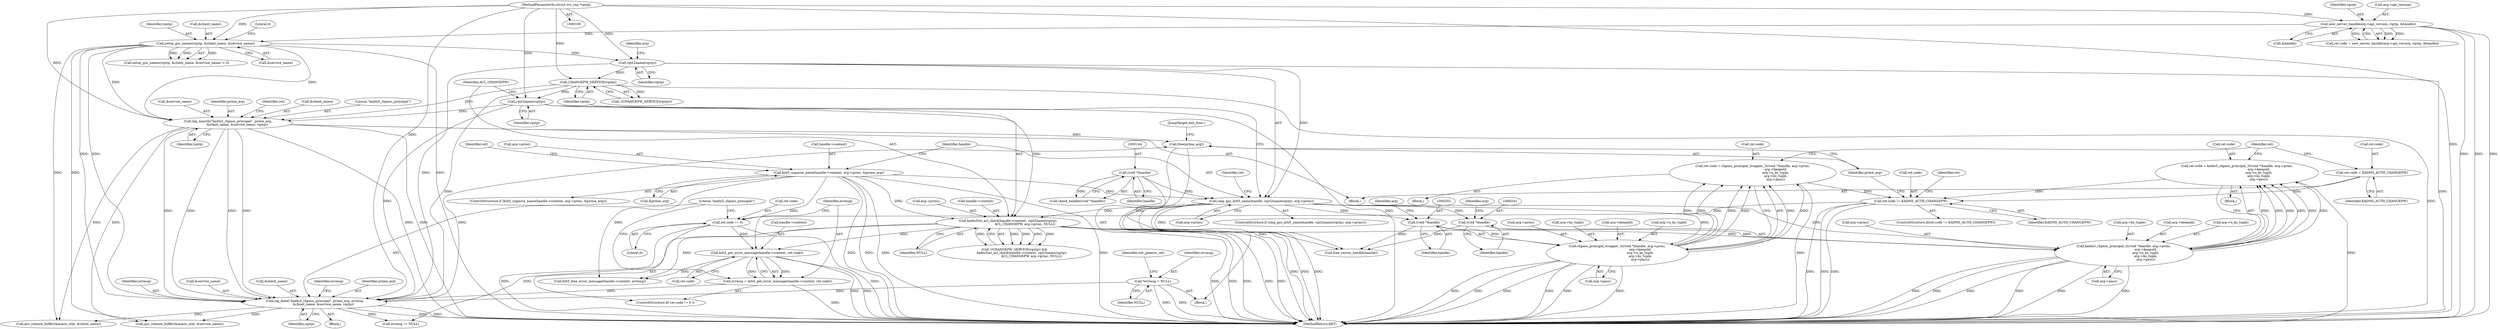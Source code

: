 digraph "0_krb5_83ed75feba32e46f736fcce0d96a0445f29b96c2@API" {
"1000315" [label="(Call,free(prime_arg))"];
"1000297" [label="(Call,log_done(\"kadm5_chpass_principal\", prime_arg, errmsg,\n                 &client_name, &service_name, rqstp))"];
"1000262" [label="(Call,log_unauth(\"kadm5_chpass_principal\", prime_arg,\n                   &client_name, &service_name, rqstp))"];
"1000156" [label="(Call,setup_gss_names(rqstp, &client_name, &service_name))"];
"1000129" [label="(Call,new_server_handle(arg->api_version, rqstp, &handle))"];
"1000102" [label="(MethodParameterIn,struct svc_req *rqstp)"];
"1000229" [label="(Call,rqst2name(rqstp))"];
"1000223" [label="(Call,CHANGEPW_SERVICE(rqstp))"];
"1000190" [label="(Call,rqst2name(rqstp))"];
"1000288" [label="(Call,errmsg = krb5_get_error_message(handle->context, ret.code))"];
"1000290" [label="(Call,krb5_get_error_message(handle->context, ret.code))"];
"1000171" [label="(Call,krb5_unparse_name(handle->context, arg->princ, &prime_arg))"];
"1000225" [label="(Call,kadm5int_acl_check(handle->context, rqst2name(rqstp),\n                                  ACL_CHANGEPW, arg->princ, NULL))"];
"1000188" [label="(Call,cmp_gss_krb5_name(handle, rqst2name(rqstp), arg->princ))"];
"1000143" [label="(Call,(void *)handle)"];
"1000283" [label="(Call,ret.code != 0)"];
"1000276" [label="(Call,ret.code != KADM5_AUTH_CHANGEPW)"];
"1000237" [label="(Call,ret.code = kadm5_chpass_principal_3((void *)handle, arg->princ,\n                                            arg->keepold,\n                                            arg->n_ks_tuple,\n                                            arg->ks_tuple,\n                                            arg->pass))"];
"1000241" [label="(Call,kadm5_chpass_principal_3((void *)handle, arg->princ,\n                                            arg->keepold,\n                                            arg->n_ks_tuple,\n                                            arg->ks_tuple,\n                                            arg->pass))"];
"1000242" [label="(Call,(void *)handle)"];
"1000196" [label="(Call,ret.code = chpass_principal_wrapper_3((void *)handle, arg->princ,\n                                              arg->keepold,\n                                              arg->n_ks_tuple,\n                                              arg->ks_tuple,\n                                              arg->pass))"];
"1000200" [label="(Call,chpass_principal_wrapper_3((void *)handle, arg->princ,\n                                              arg->keepold,\n                                              arg->n_ks_tuple,\n                                              arg->ks_tuple,\n                                              arg->pass))"];
"1000201" [label="(Call,(void *)handle)"];
"1000270" [label="(Call,ret.code = KADM5_AUTH_CHANGEPW)"];
"1000117" [label="(Call,*errmsg = NULL)"];
"1000224" [label="(Identifier,rqstp)"];
"1000133" [label="(Identifier,rqstp)"];
"1000283" [label="(Call,ret.code != 0)"];
"1000204" [label="(Call,arg->princ)"];
"1000241" [label="(Call,kadm5_chpass_principal_3((void *)handle, arg->princ,\n                                            arg->keepold,\n                                            arg->n_ks_tuple,\n                                            arg->ks_tuple,\n                                            arg->pass))"];
"1000226" [label="(Call,handle->context)"];
"1000275" [label="(ControlStructure,if(ret.code != KADM5_AUTH_CHANGEPW))"];
"1000277" [label="(Call,ret.code)"];
"1000134" [label="(Call,&handle)"];
"1000118" [label="(Identifier,errmsg)"];
"1000203" [label="(Identifier,handle)"];
"1000264" [label="(Identifier,prime_arg)"];
"1000257" [label="(Call,arg->pass)"];
"1000187" [label="(ControlStructure,if (cmp_gss_krb5_name(handle, rqst2name(rqstp), arg->princ)))"];
"1000272" [label="(Identifier,ret)"];
"1000129" [label="(Call,new_server_handle(arg->api_version, rqstp, &handle))"];
"1000183" [label="(Identifier,ret)"];
"1000201" [label="(Call,(void *)handle)"];
"1000213" [label="(Call,arg->ks_tuple)"];
"1000301" [label="(Call,&client_name)"];
"1000175" [label="(Call,arg->princ)"];
"1000298" [label="(Literal,\"kadm5_chpass_principal\")"];
"1000297" [label="(Call,log_done(\"kadm5_chpass_principal\", prime_arg, errmsg,\n                 &client_name, &service_name, rqstp))"];
"1000225" [label="(Call,kadm5int_acl_check(handle->context, rqst2name(rqstp),\n                                  ACL_CHANGEPW, arg->princ, NULL))"];
"1000308" [label="(Identifier,errmsg)"];
"1000188" [label="(Call,cmp_gss_krb5_name(handle, rqst2name(rqstp), arg->princ))"];
"1000172" [label="(Call,handle->context)"];
"1000246" [label="(Identifier,arg)"];
"1000316" [label="(Identifier,prime_arg)"];
"1000222" [label="(Call,!(CHANGEPW_SERVICE(rqstp)))"];
"1000270" [label="(Call,ret.code = KADM5_AUTH_CHANGEPW)"];
"1000299" [label="(Identifier,prime_arg)"];
"1000265" [label="(Call,&client_name)"];
"1000333" [label="(MethodReturn,RET)"];
"1000119" [label="(Identifier,NULL)"];
"1000230" [label="(Identifier,rqstp)"];
"1000191" [label="(Identifier,rqstp)"];
"1000261" [label="(Block,)"];
"1000198" [label="(Identifier,ret)"];
"1000162" [label="(Literal,0)"];
"1000157" [label="(Identifier,rqstp)"];
"1000229" [label="(Call,rqst2name(rqstp))"];
"1000117" [label="(Call,*errmsg = NULL)"];
"1000189" [label="(Identifier,handle)"];
"1000235" [label="(Identifier,NULL)"];
"1000323" [label="(Call,gss_release_buffer(&minor_stat, &service_name))"];
"1000284" [label="(Call,ret.code)"];
"1000242" [label="(Call,(void *)handle)"];
"1000245" [label="(Call,arg->princ)"];
"1000282" [label="(ControlStructure,if( ret.code != 0 ))"];
"1000102" [label="(MethodParameterIn,struct svc_req *rqstp)"];
"1000300" [label="(Identifier,errmsg)"];
"1000303" [label="(Call,&service_name)"];
"1000287" [label="(Literal,0)"];
"1000232" [label="(Call,arg->princ)"];
"1000305" [label="(Identifier,rqstp)"];
"1000216" [label="(Call,arg->pass)"];
"1000263" [label="(Literal,\"kadm5_chpass_principal\")"];
"1000143" [label="(Call,(void *)handle)"];
"1000190" [label="(Call,rqst2name(rqstp))"];
"1000267" [label="(Call,&service_name)"];
"1000254" [label="(Call,arg->ks_tuple)"];
"1000285" [label="(Identifier,ret)"];
"1000291" [label="(Call,handle->context)"];
"1000200" [label="(Call,chpass_principal_wrapper_3((void *)handle, arg->princ,\n                                              arg->keepold,\n                                              arg->n_ks_tuple,\n                                              arg->ks_tuple,\n                                              arg->pass))"];
"1000195" [label="(Block,)"];
"1000155" [label="(Call,setup_gss_names(rqstp, &client_name, &service_name) < 0)"];
"1000142" [label="(Call,check_handle((void *)handle))"];
"1000269" [label="(Identifier,rqstp)"];
"1000315" [label="(Call,free(prime_arg))"];
"1000197" [label="(Call,ret.code)"];
"1000248" [label="(Call,arg->keepold)"];
"1000318" [label="(Call,gss_release_buffer(&minor_stat, &client_name))"];
"1000244" [label="(Identifier,handle)"];
"1000170" [label="(ControlStructure,if (krb5_unparse_name(handle->context, arg->princ, &prime_arg)))"];
"1000290" [label="(Call,krb5_get_error_message(handle->context, ret.code))"];
"1000121" [label="(Identifier,xdr_generic_ret)"];
"1000158" [label="(Call,&client_name)"];
"1000196" [label="(Call,ret.code = chpass_principal_wrapper_3((void *)handle, arg->princ,\n                                              arg->keepold,\n                                              arg->n_ks_tuple,\n                                              arg->ks_tuple,\n                                              arg->pass))"];
"1000271" [label="(Call,ret.code)"];
"1000238" [label="(Call,ret.code)"];
"1000223" [label="(Call,CHANGEPW_SERVICE(rqstp))"];
"1000193" [label="(Identifier,arg)"];
"1000276" [label="(Call,ret.code != KADM5_AUTH_CHANGEPW)"];
"1000207" [label="(Call,arg->keepold)"];
"1000262" [label="(Call,log_unauth(\"kadm5_chpass_principal\", prime_arg,\n                   &client_name, &service_name, rqstp))"];
"1000294" [label="(Call,ret.code)"];
"1000288" [label="(Call,errmsg = krb5_get_error_message(handle->context, ret.code))"];
"1000192" [label="(Call,arg->princ)"];
"1000289" [label="(Identifier,errmsg)"];
"1000156" [label="(Call,setup_gss_names(rqstp, &client_name, &service_name))"];
"1000280" [label="(Identifier,KADM5_AUTH_CHANGEPW)"];
"1000210" [label="(Call,arg->n_ks_tuple)"];
"1000125" [label="(Call,ret.code = new_server_handle(arg->api_version, rqstp, &handle))"];
"1000251" [label="(Call,arg->n_ks_tuple)"];
"1000145" [label="(Identifier,handle)"];
"1000171" [label="(Call,krb5_unparse_name(handle->context, arg->princ, &prime_arg))"];
"1000178" [label="(Call,&prime_arg)"];
"1000130" [label="(Call,arg->api_version)"];
"1000281" [label="(Block,)"];
"1000205" [label="(Identifier,arg)"];
"1000236" [label="(Block,)"];
"1000328" [label="(Call,free_server_handle(handle))"];
"1000103" [label="(Block,)"];
"1000231" [label="(Identifier,ACL_CHANGEPW)"];
"1000221" [label="(Call,!(CHANGEPW_SERVICE(rqstp)) &&\n               kadm5int_acl_check(handle->context, rqst2name(rqstp),\n                                  ACL_CHANGEPW, arg->princ, NULL))"];
"1000237" [label="(Call,ret.code = kadm5_chpass_principal_3((void *)handle, arg->princ,\n                                            arg->keepold,\n                                            arg->n_ks_tuple,\n                                            arg->ks_tuple,\n                                            arg->pass))"];
"1000317" [label="(JumpTarget,exit_func:)"];
"1000278" [label="(Identifier,ret)"];
"1000307" [label="(Call,errmsg != NULL)"];
"1000160" [label="(Call,&service_name)"];
"1000274" [label="(Identifier,KADM5_AUTH_CHANGEPW)"];
"1000310" [label="(Call,krb5_free_error_message(handle->context, errmsg))"];
"1000315" -> "1000103"  [label="AST: "];
"1000315" -> "1000316"  [label="CFG: "];
"1000316" -> "1000315"  [label="AST: "];
"1000317" -> "1000315"  [label="CFG: "];
"1000315" -> "1000333"  [label="DDG: "];
"1000297" -> "1000315"  [label="DDG: "];
"1000262" -> "1000315"  [label="DDG: "];
"1000297" -> "1000281"  [label="AST: "];
"1000297" -> "1000305"  [label="CFG: "];
"1000298" -> "1000297"  [label="AST: "];
"1000299" -> "1000297"  [label="AST: "];
"1000300" -> "1000297"  [label="AST: "];
"1000301" -> "1000297"  [label="AST: "];
"1000303" -> "1000297"  [label="AST: "];
"1000305" -> "1000297"  [label="AST: "];
"1000308" -> "1000297"  [label="CFG: "];
"1000297" -> "1000333"  [label="DDG: "];
"1000297" -> "1000333"  [label="DDG: "];
"1000262" -> "1000297"  [label="DDG: "];
"1000262" -> "1000297"  [label="DDG: "];
"1000262" -> "1000297"  [label="DDG: "];
"1000262" -> "1000297"  [label="DDG: "];
"1000288" -> "1000297"  [label="DDG: "];
"1000117" -> "1000297"  [label="DDG: "];
"1000156" -> "1000297"  [label="DDG: "];
"1000156" -> "1000297"  [label="DDG: "];
"1000190" -> "1000297"  [label="DDG: "];
"1000229" -> "1000297"  [label="DDG: "];
"1000223" -> "1000297"  [label="DDG: "];
"1000102" -> "1000297"  [label="DDG: "];
"1000297" -> "1000307"  [label="DDG: "];
"1000297" -> "1000318"  [label="DDG: "];
"1000297" -> "1000323"  [label="DDG: "];
"1000262" -> "1000261"  [label="AST: "];
"1000262" -> "1000269"  [label="CFG: "];
"1000263" -> "1000262"  [label="AST: "];
"1000264" -> "1000262"  [label="AST: "];
"1000265" -> "1000262"  [label="AST: "];
"1000267" -> "1000262"  [label="AST: "];
"1000269" -> "1000262"  [label="AST: "];
"1000272" -> "1000262"  [label="CFG: "];
"1000262" -> "1000333"  [label="DDG: "];
"1000262" -> "1000333"  [label="DDG: "];
"1000156" -> "1000262"  [label="DDG: "];
"1000156" -> "1000262"  [label="DDG: "];
"1000229" -> "1000262"  [label="DDG: "];
"1000223" -> "1000262"  [label="DDG: "];
"1000102" -> "1000262"  [label="DDG: "];
"1000262" -> "1000318"  [label="DDG: "];
"1000262" -> "1000323"  [label="DDG: "];
"1000156" -> "1000155"  [label="AST: "];
"1000156" -> "1000160"  [label="CFG: "];
"1000157" -> "1000156"  [label="AST: "];
"1000158" -> "1000156"  [label="AST: "];
"1000160" -> "1000156"  [label="AST: "];
"1000162" -> "1000156"  [label="CFG: "];
"1000156" -> "1000333"  [label="DDG: "];
"1000156" -> "1000155"  [label="DDG: "];
"1000156" -> "1000155"  [label="DDG: "];
"1000156" -> "1000155"  [label="DDG: "];
"1000129" -> "1000156"  [label="DDG: "];
"1000102" -> "1000156"  [label="DDG: "];
"1000156" -> "1000190"  [label="DDG: "];
"1000156" -> "1000318"  [label="DDG: "];
"1000156" -> "1000323"  [label="DDG: "];
"1000129" -> "1000125"  [label="AST: "];
"1000129" -> "1000134"  [label="CFG: "];
"1000130" -> "1000129"  [label="AST: "];
"1000133" -> "1000129"  [label="AST: "];
"1000134" -> "1000129"  [label="AST: "];
"1000125" -> "1000129"  [label="CFG: "];
"1000129" -> "1000333"  [label="DDG: "];
"1000129" -> "1000333"  [label="DDG: "];
"1000129" -> "1000333"  [label="DDG: "];
"1000129" -> "1000125"  [label="DDG: "];
"1000129" -> "1000125"  [label="DDG: "];
"1000129" -> "1000125"  [label="DDG: "];
"1000102" -> "1000129"  [label="DDG: "];
"1000102" -> "1000100"  [label="AST: "];
"1000102" -> "1000333"  [label="DDG: "];
"1000102" -> "1000190"  [label="DDG: "];
"1000102" -> "1000223"  [label="DDG: "];
"1000102" -> "1000229"  [label="DDG: "];
"1000229" -> "1000225"  [label="AST: "];
"1000229" -> "1000230"  [label="CFG: "];
"1000230" -> "1000229"  [label="AST: "];
"1000231" -> "1000229"  [label="CFG: "];
"1000229" -> "1000333"  [label="DDG: "];
"1000229" -> "1000225"  [label="DDG: "];
"1000223" -> "1000229"  [label="DDG: "];
"1000223" -> "1000222"  [label="AST: "];
"1000223" -> "1000224"  [label="CFG: "];
"1000224" -> "1000223"  [label="AST: "];
"1000222" -> "1000223"  [label="CFG: "];
"1000223" -> "1000333"  [label="DDG: "];
"1000223" -> "1000222"  [label="DDG: "];
"1000190" -> "1000223"  [label="DDG: "];
"1000190" -> "1000188"  [label="AST: "];
"1000190" -> "1000191"  [label="CFG: "];
"1000191" -> "1000190"  [label="AST: "];
"1000193" -> "1000190"  [label="CFG: "];
"1000190" -> "1000333"  [label="DDG: "];
"1000190" -> "1000188"  [label="DDG: "];
"1000288" -> "1000282"  [label="AST: "];
"1000288" -> "1000290"  [label="CFG: "];
"1000289" -> "1000288"  [label="AST: "];
"1000290" -> "1000288"  [label="AST: "];
"1000298" -> "1000288"  [label="CFG: "];
"1000288" -> "1000333"  [label="DDG: "];
"1000290" -> "1000288"  [label="DDG: "];
"1000290" -> "1000288"  [label="DDG: "];
"1000290" -> "1000294"  [label="CFG: "];
"1000291" -> "1000290"  [label="AST: "];
"1000294" -> "1000290"  [label="AST: "];
"1000290" -> "1000333"  [label="DDG: "];
"1000290" -> "1000333"  [label="DDG: "];
"1000171" -> "1000290"  [label="DDG: "];
"1000225" -> "1000290"  [label="DDG: "];
"1000283" -> "1000290"  [label="DDG: "];
"1000290" -> "1000310"  [label="DDG: "];
"1000171" -> "1000170"  [label="AST: "];
"1000171" -> "1000178"  [label="CFG: "];
"1000172" -> "1000171"  [label="AST: "];
"1000175" -> "1000171"  [label="AST: "];
"1000178" -> "1000171"  [label="AST: "];
"1000183" -> "1000171"  [label="CFG: "];
"1000189" -> "1000171"  [label="CFG: "];
"1000171" -> "1000333"  [label="DDG: "];
"1000171" -> "1000333"  [label="DDG: "];
"1000171" -> "1000333"  [label="DDG: "];
"1000171" -> "1000333"  [label="DDG: "];
"1000171" -> "1000188"  [label="DDG: "];
"1000171" -> "1000225"  [label="DDG: "];
"1000171" -> "1000310"  [label="DDG: "];
"1000225" -> "1000221"  [label="AST: "];
"1000225" -> "1000235"  [label="CFG: "];
"1000226" -> "1000225"  [label="AST: "];
"1000231" -> "1000225"  [label="AST: "];
"1000232" -> "1000225"  [label="AST: "];
"1000235" -> "1000225"  [label="AST: "];
"1000221" -> "1000225"  [label="CFG: "];
"1000225" -> "1000333"  [label="DDG: "];
"1000225" -> "1000333"  [label="DDG: "];
"1000225" -> "1000333"  [label="DDG: "];
"1000225" -> "1000333"  [label="DDG: "];
"1000225" -> "1000333"  [label="DDG: "];
"1000225" -> "1000221"  [label="DDG: "];
"1000225" -> "1000221"  [label="DDG: "];
"1000225" -> "1000221"  [label="DDG: "];
"1000225" -> "1000221"  [label="DDG: "];
"1000225" -> "1000221"  [label="DDG: "];
"1000188" -> "1000225"  [label="DDG: "];
"1000225" -> "1000241"  [label="DDG: "];
"1000225" -> "1000307"  [label="DDG: "];
"1000225" -> "1000310"  [label="DDG: "];
"1000188" -> "1000187"  [label="AST: "];
"1000188" -> "1000192"  [label="CFG: "];
"1000189" -> "1000188"  [label="AST: "];
"1000192" -> "1000188"  [label="AST: "];
"1000198" -> "1000188"  [label="CFG: "];
"1000224" -> "1000188"  [label="CFG: "];
"1000188" -> "1000333"  [label="DDG: "];
"1000188" -> "1000333"  [label="DDG: "];
"1000188" -> "1000333"  [label="DDG: "];
"1000143" -> "1000188"  [label="DDG: "];
"1000188" -> "1000201"  [label="DDG: "];
"1000188" -> "1000200"  [label="DDG: "];
"1000188" -> "1000242"  [label="DDG: "];
"1000188" -> "1000241"  [label="DDG: "];
"1000188" -> "1000328"  [label="DDG: "];
"1000143" -> "1000142"  [label="AST: "];
"1000143" -> "1000145"  [label="CFG: "];
"1000144" -> "1000143"  [label="AST: "];
"1000145" -> "1000143"  [label="AST: "];
"1000142" -> "1000143"  [label="CFG: "];
"1000143" -> "1000142"  [label="DDG: "];
"1000143" -> "1000328"  [label="DDG: "];
"1000283" -> "1000282"  [label="AST: "];
"1000283" -> "1000287"  [label="CFG: "];
"1000284" -> "1000283"  [label="AST: "];
"1000287" -> "1000283"  [label="AST: "];
"1000289" -> "1000283"  [label="CFG: "];
"1000298" -> "1000283"  [label="CFG: "];
"1000283" -> "1000333"  [label="DDG: "];
"1000283" -> "1000333"  [label="DDG: "];
"1000276" -> "1000283"  [label="DDG: "];
"1000276" -> "1000275"  [label="AST: "];
"1000276" -> "1000280"  [label="CFG: "];
"1000277" -> "1000276"  [label="AST: "];
"1000280" -> "1000276"  [label="AST: "];
"1000285" -> "1000276"  [label="CFG: "];
"1000316" -> "1000276"  [label="CFG: "];
"1000276" -> "1000333"  [label="DDG: "];
"1000276" -> "1000333"  [label="DDG: "];
"1000276" -> "1000333"  [label="DDG: "];
"1000237" -> "1000276"  [label="DDG: "];
"1000196" -> "1000276"  [label="DDG: "];
"1000270" -> "1000276"  [label="DDG: "];
"1000237" -> "1000236"  [label="AST: "];
"1000237" -> "1000241"  [label="CFG: "];
"1000238" -> "1000237"  [label="AST: "];
"1000241" -> "1000237"  [label="AST: "];
"1000278" -> "1000237"  [label="CFG: "];
"1000237" -> "1000333"  [label="DDG: "];
"1000241" -> "1000237"  [label="DDG: "];
"1000241" -> "1000237"  [label="DDG: "];
"1000241" -> "1000237"  [label="DDG: "];
"1000241" -> "1000237"  [label="DDG: "];
"1000241" -> "1000237"  [label="DDG: "];
"1000241" -> "1000237"  [label="DDG: "];
"1000241" -> "1000257"  [label="CFG: "];
"1000242" -> "1000241"  [label="AST: "];
"1000245" -> "1000241"  [label="AST: "];
"1000248" -> "1000241"  [label="AST: "];
"1000251" -> "1000241"  [label="AST: "];
"1000254" -> "1000241"  [label="AST: "];
"1000257" -> "1000241"  [label="AST: "];
"1000241" -> "1000333"  [label="DDG: "];
"1000241" -> "1000333"  [label="DDG: "];
"1000241" -> "1000333"  [label="DDG: "];
"1000241" -> "1000333"  [label="DDG: "];
"1000241" -> "1000333"  [label="DDG: "];
"1000241" -> "1000333"  [label="DDG: "];
"1000242" -> "1000241"  [label="DDG: "];
"1000242" -> "1000244"  [label="CFG: "];
"1000243" -> "1000242"  [label="AST: "];
"1000244" -> "1000242"  [label="AST: "];
"1000246" -> "1000242"  [label="CFG: "];
"1000242" -> "1000328"  [label="DDG: "];
"1000196" -> "1000195"  [label="AST: "];
"1000196" -> "1000200"  [label="CFG: "];
"1000197" -> "1000196"  [label="AST: "];
"1000200" -> "1000196"  [label="AST: "];
"1000278" -> "1000196"  [label="CFG: "];
"1000196" -> "1000333"  [label="DDG: "];
"1000200" -> "1000196"  [label="DDG: "];
"1000200" -> "1000196"  [label="DDG: "];
"1000200" -> "1000196"  [label="DDG: "];
"1000200" -> "1000196"  [label="DDG: "];
"1000200" -> "1000196"  [label="DDG: "];
"1000200" -> "1000196"  [label="DDG: "];
"1000200" -> "1000216"  [label="CFG: "];
"1000201" -> "1000200"  [label="AST: "];
"1000204" -> "1000200"  [label="AST: "];
"1000207" -> "1000200"  [label="AST: "];
"1000210" -> "1000200"  [label="AST: "];
"1000213" -> "1000200"  [label="AST: "];
"1000216" -> "1000200"  [label="AST: "];
"1000200" -> "1000333"  [label="DDG: "];
"1000200" -> "1000333"  [label="DDG: "];
"1000200" -> "1000333"  [label="DDG: "];
"1000200" -> "1000333"  [label="DDG: "];
"1000200" -> "1000333"  [label="DDG: "];
"1000200" -> "1000333"  [label="DDG: "];
"1000201" -> "1000200"  [label="DDG: "];
"1000201" -> "1000203"  [label="CFG: "];
"1000202" -> "1000201"  [label="AST: "];
"1000203" -> "1000201"  [label="AST: "];
"1000205" -> "1000201"  [label="CFG: "];
"1000201" -> "1000328"  [label="DDG: "];
"1000270" -> "1000261"  [label="AST: "];
"1000270" -> "1000274"  [label="CFG: "];
"1000271" -> "1000270"  [label="AST: "];
"1000274" -> "1000270"  [label="AST: "];
"1000278" -> "1000270"  [label="CFG: "];
"1000117" -> "1000103"  [label="AST: "];
"1000117" -> "1000119"  [label="CFG: "];
"1000118" -> "1000117"  [label="AST: "];
"1000119" -> "1000117"  [label="AST: "];
"1000121" -> "1000117"  [label="CFG: "];
"1000117" -> "1000333"  [label="DDG: "];
"1000117" -> "1000333"  [label="DDG: "];
}
